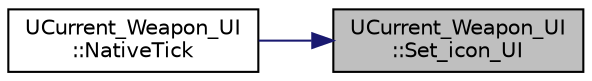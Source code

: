 digraph "UCurrent_Weapon_UI::Set_icon_UI"
{
 // LATEX_PDF_SIZE
  edge [fontname="Helvetica",fontsize="10",labelfontname="Helvetica",labelfontsize="10"];
  node [fontname="Helvetica",fontsize="10",shape=record];
  rankdir="RL";
  Node1 [label="UCurrent_Weapon_UI\l::Set_icon_UI",height=0.2,width=0.4,color="black", fillcolor="grey75", style="filled", fontcolor="black",tooltip="UI 등록"];
  Node1 -> Node2 [dir="back",color="midnightblue",fontsize="10",style="solid",fontname="Helvetica"];
  Node2 [label="UCurrent_Weapon_UI\l::NativeTick",height=0.2,width=0.4,color="black", fillcolor="white", style="filled",URL="$class_u_current___weapon___u_i.html#a9b929fdcc1255f7e46e07d0806f1864b",tooltip=" "];
}
